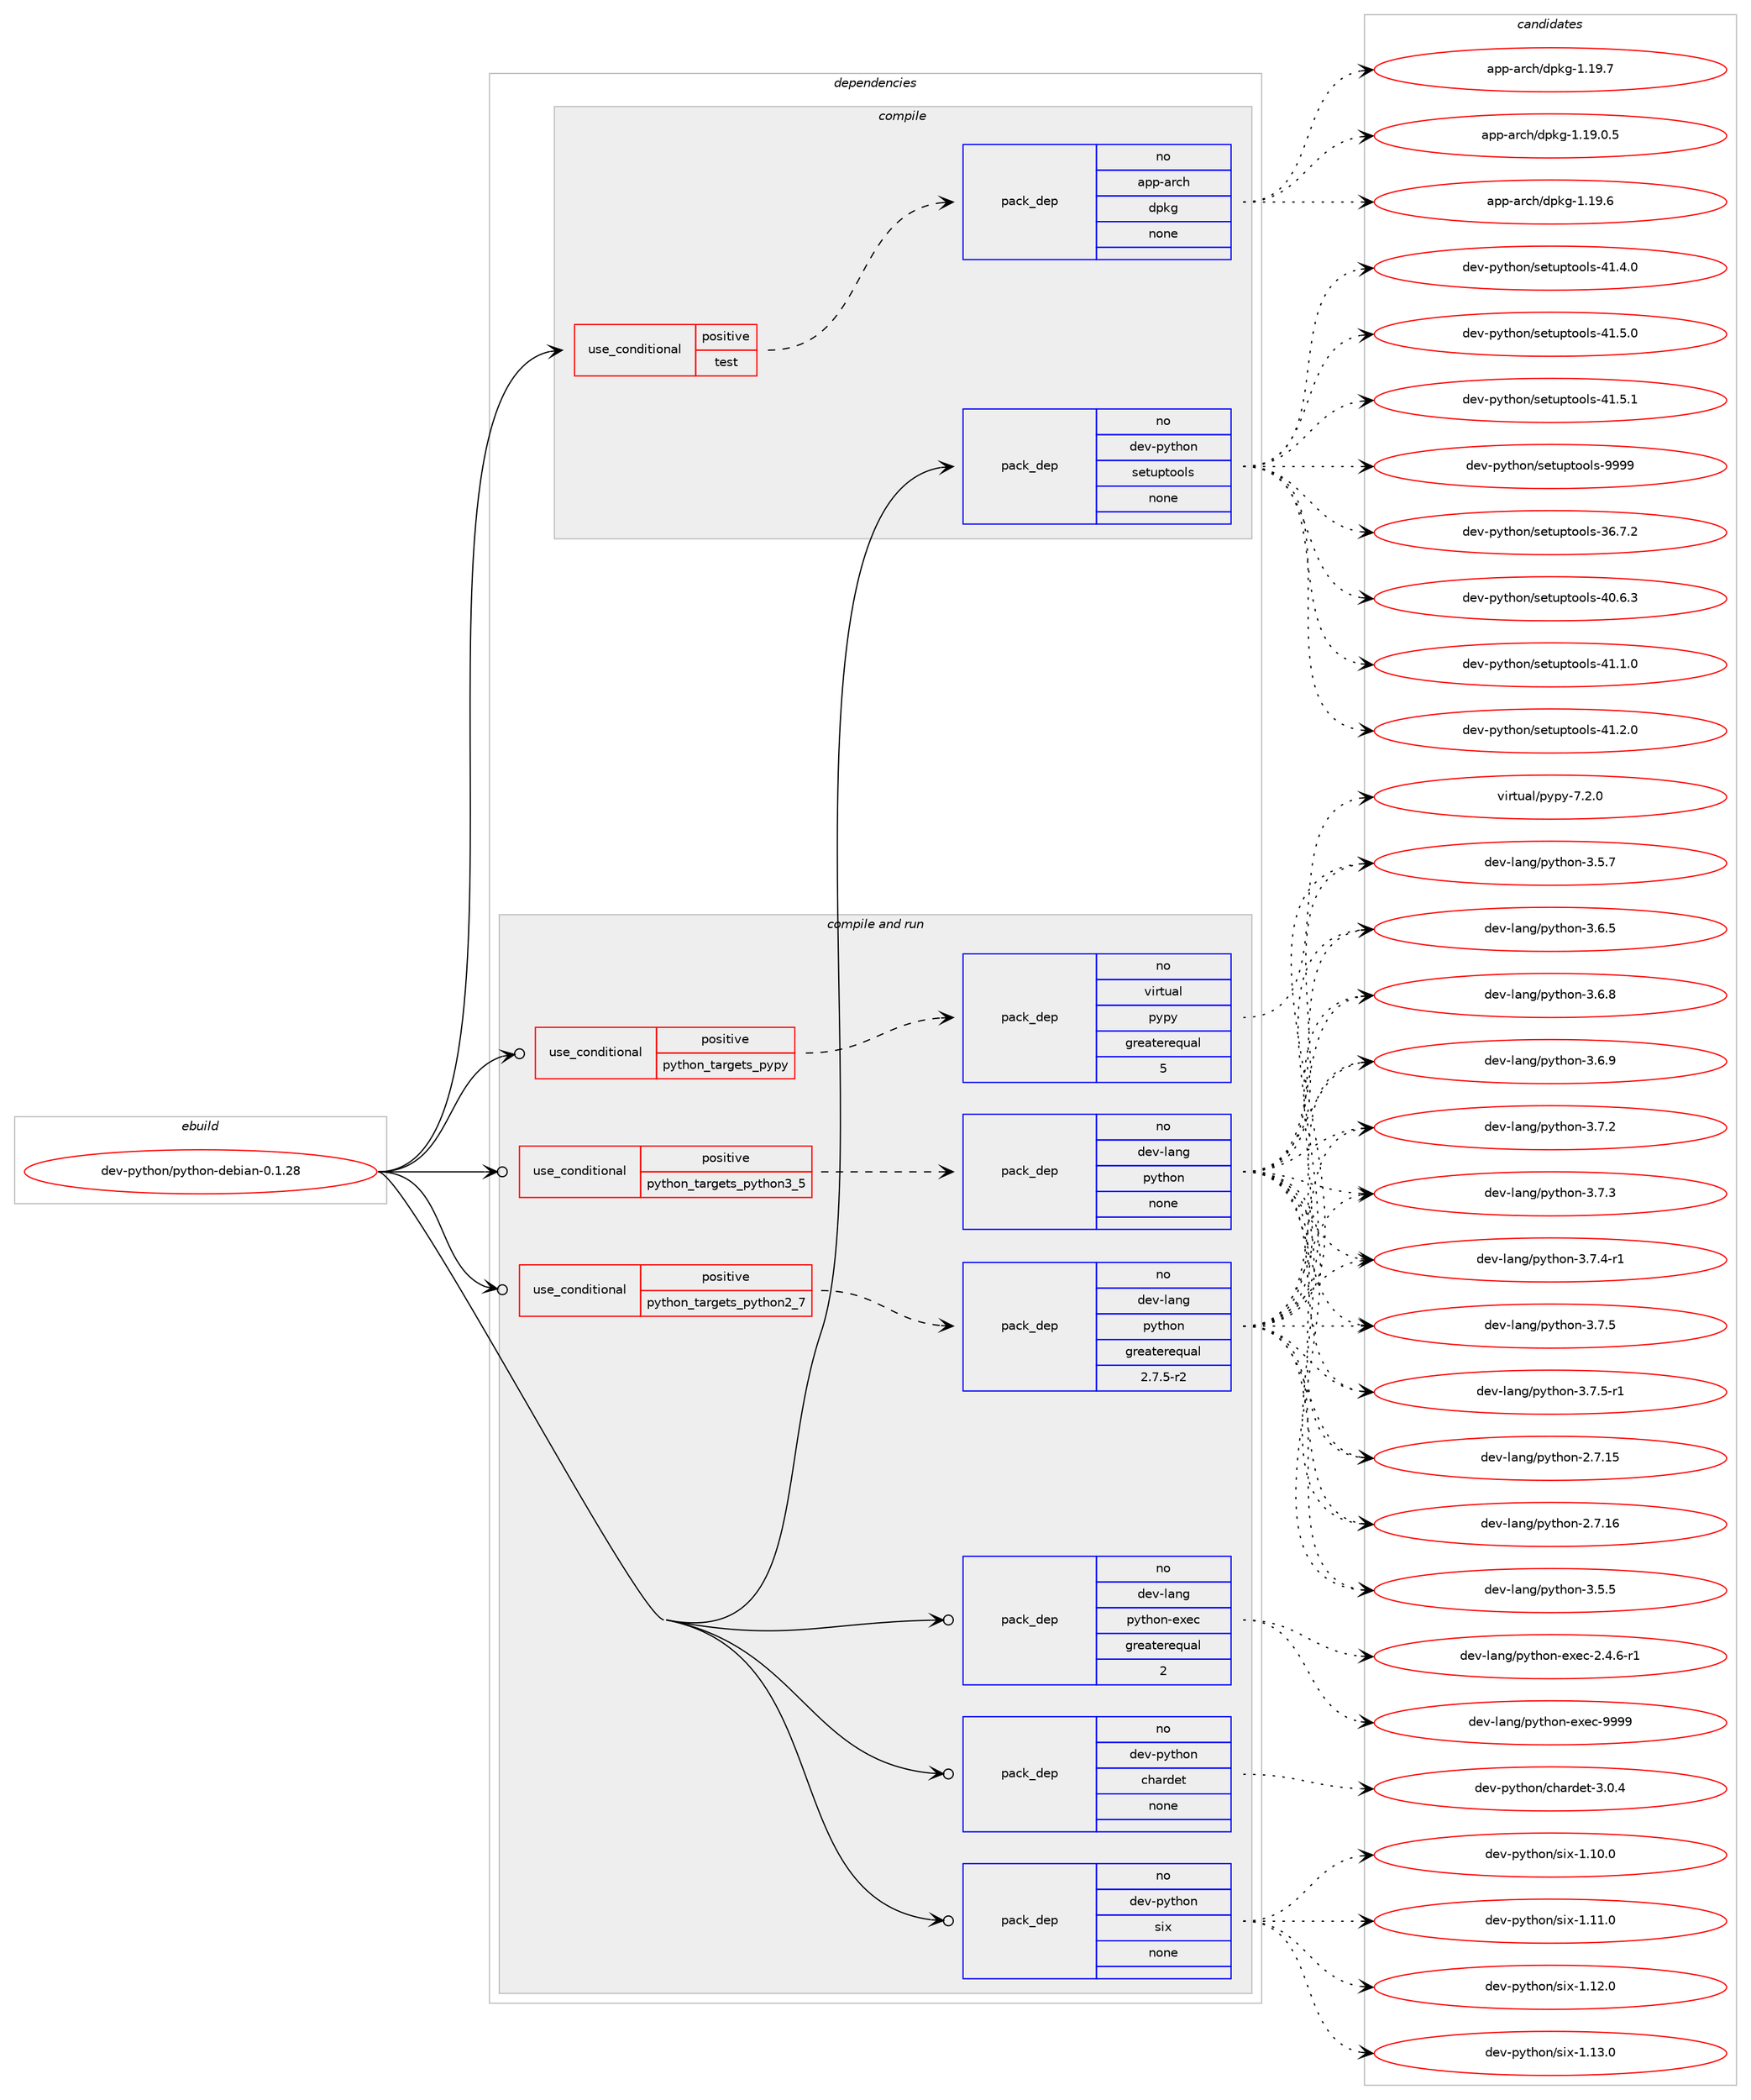 digraph prolog {

# *************
# Graph options
# *************

newrank=true;
concentrate=true;
compound=true;
graph [rankdir=LR,fontname=Helvetica,fontsize=10,ranksep=1.5];#, ranksep=2.5, nodesep=0.2];
edge  [arrowhead=vee];
node  [fontname=Helvetica,fontsize=10];

# **********
# The ebuild
# **********

subgraph cluster_leftcol {
color=gray;
rank=same;
label=<<i>ebuild</i>>;
id [label="dev-python/python-debian-0.1.28", color=red, width=4, href="../dev-python/python-debian-0.1.28.svg"];
}

# ****************
# The dependencies
# ****************

subgraph cluster_midcol {
color=gray;
label=<<i>dependencies</i>>;
subgraph cluster_compile {
fillcolor="#eeeeee";
style=filled;
label=<<i>compile</i>>;
subgraph cond147419 {
dependency630658 [label=<<TABLE BORDER="0" CELLBORDER="1" CELLSPACING="0" CELLPADDING="4"><TR><TD ROWSPAN="3" CELLPADDING="10">use_conditional</TD></TR><TR><TD>positive</TD></TR><TR><TD>test</TD></TR></TABLE>>, shape=none, color=red];
subgraph pack471368 {
dependency630659 [label=<<TABLE BORDER="0" CELLBORDER="1" CELLSPACING="0" CELLPADDING="4" WIDTH="220"><TR><TD ROWSPAN="6" CELLPADDING="30">pack_dep</TD></TR><TR><TD WIDTH="110">no</TD></TR><TR><TD>app-arch</TD></TR><TR><TD>dpkg</TD></TR><TR><TD>none</TD></TR><TR><TD></TD></TR></TABLE>>, shape=none, color=blue];
}
dependency630658:e -> dependency630659:w [weight=20,style="dashed",arrowhead="vee"];
}
id:e -> dependency630658:w [weight=20,style="solid",arrowhead="vee"];
subgraph pack471369 {
dependency630660 [label=<<TABLE BORDER="0" CELLBORDER="1" CELLSPACING="0" CELLPADDING="4" WIDTH="220"><TR><TD ROWSPAN="6" CELLPADDING="30">pack_dep</TD></TR><TR><TD WIDTH="110">no</TD></TR><TR><TD>dev-python</TD></TR><TR><TD>setuptools</TD></TR><TR><TD>none</TD></TR><TR><TD></TD></TR></TABLE>>, shape=none, color=blue];
}
id:e -> dependency630660:w [weight=20,style="solid",arrowhead="vee"];
}
subgraph cluster_compileandrun {
fillcolor="#eeeeee";
style=filled;
label=<<i>compile and run</i>>;
subgraph cond147420 {
dependency630661 [label=<<TABLE BORDER="0" CELLBORDER="1" CELLSPACING="0" CELLPADDING="4"><TR><TD ROWSPAN="3" CELLPADDING="10">use_conditional</TD></TR><TR><TD>positive</TD></TR><TR><TD>python_targets_pypy</TD></TR></TABLE>>, shape=none, color=red];
subgraph pack471370 {
dependency630662 [label=<<TABLE BORDER="0" CELLBORDER="1" CELLSPACING="0" CELLPADDING="4" WIDTH="220"><TR><TD ROWSPAN="6" CELLPADDING="30">pack_dep</TD></TR><TR><TD WIDTH="110">no</TD></TR><TR><TD>virtual</TD></TR><TR><TD>pypy</TD></TR><TR><TD>greaterequal</TD></TR><TR><TD>5</TD></TR></TABLE>>, shape=none, color=blue];
}
dependency630661:e -> dependency630662:w [weight=20,style="dashed",arrowhead="vee"];
}
id:e -> dependency630661:w [weight=20,style="solid",arrowhead="odotvee"];
subgraph cond147421 {
dependency630663 [label=<<TABLE BORDER="0" CELLBORDER="1" CELLSPACING="0" CELLPADDING="4"><TR><TD ROWSPAN="3" CELLPADDING="10">use_conditional</TD></TR><TR><TD>positive</TD></TR><TR><TD>python_targets_python2_7</TD></TR></TABLE>>, shape=none, color=red];
subgraph pack471371 {
dependency630664 [label=<<TABLE BORDER="0" CELLBORDER="1" CELLSPACING="0" CELLPADDING="4" WIDTH="220"><TR><TD ROWSPAN="6" CELLPADDING="30">pack_dep</TD></TR><TR><TD WIDTH="110">no</TD></TR><TR><TD>dev-lang</TD></TR><TR><TD>python</TD></TR><TR><TD>greaterequal</TD></TR><TR><TD>2.7.5-r2</TD></TR></TABLE>>, shape=none, color=blue];
}
dependency630663:e -> dependency630664:w [weight=20,style="dashed",arrowhead="vee"];
}
id:e -> dependency630663:w [weight=20,style="solid",arrowhead="odotvee"];
subgraph cond147422 {
dependency630665 [label=<<TABLE BORDER="0" CELLBORDER="1" CELLSPACING="0" CELLPADDING="4"><TR><TD ROWSPAN="3" CELLPADDING="10">use_conditional</TD></TR><TR><TD>positive</TD></TR><TR><TD>python_targets_python3_5</TD></TR></TABLE>>, shape=none, color=red];
subgraph pack471372 {
dependency630666 [label=<<TABLE BORDER="0" CELLBORDER="1" CELLSPACING="0" CELLPADDING="4" WIDTH="220"><TR><TD ROWSPAN="6" CELLPADDING="30">pack_dep</TD></TR><TR><TD WIDTH="110">no</TD></TR><TR><TD>dev-lang</TD></TR><TR><TD>python</TD></TR><TR><TD>none</TD></TR><TR><TD></TD></TR></TABLE>>, shape=none, color=blue];
}
dependency630665:e -> dependency630666:w [weight=20,style="dashed",arrowhead="vee"];
}
id:e -> dependency630665:w [weight=20,style="solid",arrowhead="odotvee"];
subgraph pack471373 {
dependency630667 [label=<<TABLE BORDER="0" CELLBORDER="1" CELLSPACING="0" CELLPADDING="4" WIDTH="220"><TR><TD ROWSPAN="6" CELLPADDING="30">pack_dep</TD></TR><TR><TD WIDTH="110">no</TD></TR><TR><TD>dev-lang</TD></TR><TR><TD>python-exec</TD></TR><TR><TD>greaterequal</TD></TR><TR><TD>2</TD></TR></TABLE>>, shape=none, color=blue];
}
id:e -> dependency630667:w [weight=20,style="solid",arrowhead="odotvee"];
subgraph pack471374 {
dependency630668 [label=<<TABLE BORDER="0" CELLBORDER="1" CELLSPACING="0" CELLPADDING="4" WIDTH="220"><TR><TD ROWSPAN="6" CELLPADDING="30">pack_dep</TD></TR><TR><TD WIDTH="110">no</TD></TR><TR><TD>dev-python</TD></TR><TR><TD>chardet</TD></TR><TR><TD>none</TD></TR><TR><TD></TD></TR></TABLE>>, shape=none, color=blue];
}
id:e -> dependency630668:w [weight=20,style="solid",arrowhead="odotvee"];
subgraph pack471375 {
dependency630669 [label=<<TABLE BORDER="0" CELLBORDER="1" CELLSPACING="0" CELLPADDING="4" WIDTH="220"><TR><TD ROWSPAN="6" CELLPADDING="30">pack_dep</TD></TR><TR><TD WIDTH="110">no</TD></TR><TR><TD>dev-python</TD></TR><TR><TD>six</TD></TR><TR><TD>none</TD></TR><TR><TD></TD></TR></TABLE>>, shape=none, color=blue];
}
id:e -> dependency630669:w [weight=20,style="solid",arrowhead="odotvee"];
}
subgraph cluster_run {
fillcolor="#eeeeee";
style=filled;
label=<<i>run</i>>;
}
}

# **************
# The candidates
# **************

subgraph cluster_choices {
rank=same;
color=gray;
label=<<i>candidates</i>>;

subgraph choice471368 {
color=black;
nodesep=1;
choice9711211245971149910447100112107103454946495746484653 [label="app-arch/dpkg-1.19.0.5", color=red, width=4,href="../app-arch/dpkg-1.19.0.5.svg"];
choice971121124597114991044710011210710345494649574654 [label="app-arch/dpkg-1.19.6", color=red, width=4,href="../app-arch/dpkg-1.19.6.svg"];
choice971121124597114991044710011210710345494649574655 [label="app-arch/dpkg-1.19.7", color=red, width=4,href="../app-arch/dpkg-1.19.7.svg"];
dependency630659:e -> choice9711211245971149910447100112107103454946495746484653:w [style=dotted,weight="100"];
dependency630659:e -> choice971121124597114991044710011210710345494649574654:w [style=dotted,weight="100"];
dependency630659:e -> choice971121124597114991044710011210710345494649574655:w [style=dotted,weight="100"];
}
subgraph choice471369 {
color=black;
nodesep=1;
choice100101118451121211161041111104711510111611711211611111110811545515446554650 [label="dev-python/setuptools-36.7.2", color=red, width=4,href="../dev-python/setuptools-36.7.2.svg"];
choice100101118451121211161041111104711510111611711211611111110811545524846544651 [label="dev-python/setuptools-40.6.3", color=red, width=4,href="../dev-python/setuptools-40.6.3.svg"];
choice100101118451121211161041111104711510111611711211611111110811545524946494648 [label="dev-python/setuptools-41.1.0", color=red, width=4,href="../dev-python/setuptools-41.1.0.svg"];
choice100101118451121211161041111104711510111611711211611111110811545524946504648 [label="dev-python/setuptools-41.2.0", color=red, width=4,href="../dev-python/setuptools-41.2.0.svg"];
choice100101118451121211161041111104711510111611711211611111110811545524946524648 [label="dev-python/setuptools-41.4.0", color=red, width=4,href="../dev-python/setuptools-41.4.0.svg"];
choice100101118451121211161041111104711510111611711211611111110811545524946534648 [label="dev-python/setuptools-41.5.0", color=red, width=4,href="../dev-python/setuptools-41.5.0.svg"];
choice100101118451121211161041111104711510111611711211611111110811545524946534649 [label="dev-python/setuptools-41.5.1", color=red, width=4,href="../dev-python/setuptools-41.5.1.svg"];
choice10010111845112121116104111110471151011161171121161111111081154557575757 [label="dev-python/setuptools-9999", color=red, width=4,href="../dev-python/setuptools-9999.svg"];
dependency630660:e -> choice100101118451121211161041111104711510111611711211611111110811545515446554650:w [style=dotted,weight="100"];
dependency630660:e -> choice100101118451121211161041111104711510111611711211611111110811545524846544651:w [style=dotted,weight="100"];
dependency630660:e -> choice100101118451121211161041111104711510111611711211611111110811545524946494648:w [style=dotted,weight="100"];
dependency630660:e -> choice100101118451121211161041111104711510111611711211611111110811545524946504648:w [style=dotted,weight="100"];
dependency630660:e -> choice100101118451121211161041111104711510111611711211611111110811545524946524648:w [style=dotted,weight="100"];
dependency630660:e -> choice100101118451121211161041111104711510111611711211611111110811545524946534648:w [style=dotted,weight="100"];
dependency630660:e -> choice100101118451121211161041111104711510111611711211611111110811545524946534649:w [style=dotted,weight="100"];
dependency630660:e -> choice10010111845112121116104111110471151011161171121161111111081154557575757:w [style=dotted,weight="100"];
}
subgraph choice471370 {
color=black;
nodesep=1;
choice1181051141161179710847112121112121455546504648 [label="virtual/pypy-7.2.0", color=red, width=4,href="../virtual/pypy-7.2.0.svg"];
dependency630662:e -> choice1181051141161179710847112121112121455546504648:w [style=dotted,weight="100"];
}
subgraph choice471371 {
color=black;
nodesep=1;
choice10010111845108971101034711212111610411111045504655464953 [label="dev-lang/python-2.7.15", color=red, width=4,href="../dev-lang/python-2.7.15.svg"];
choice10010111845108971101034711212111610411111045504655464954 [label="dev-lang/python-2.7.16", color=red, width=4,href="../dev-lang/python-2.7.16.svg"];
choice100101118451089711010347112121116104111110455146534653 [label="dev-lang/python-3.5.5", color=red, width=4,href="../dev-lang/python-3.5.5.svg"];
choice100101118451089711010347112121116104111110455146534655 [label="dev-lang/python-3.5.7", color=red, width=4,href="../dev-lang/python-3.5.7.svg"];
choice100101118451089711010347112121116104111110455146544653 [label="dev-lang/python-3.6.5", color=red, width=4,href="../dev-lang/python-3.6.5.svg"];
choice100101118451089711010347112121116104111110455146544656 [label="dev-lang/python-3.6.8", color=red, width=4,href="../dev-lang/python-3.6.8.svg"];
choice100101118451089711010347112121116104111110455146544657 [label="dev-lang/python-3.6.9", color=red, width=4,href="../dev-lang/python-3.6.9.svg"];
choice100101118451089711010347112121116104111110455146554650 [label="dev-lang/python-3.7.2", color=red, width=4,href="../dev-lang/python-3.7.2.svg"];
choice100101118451089711010347112121116104111110455146554651 [label="dev-lang/python-3.7.3", color=red, width=4,href="../dev-lang/python-3.7.3.svg"];
choice1001011184510897110103471121211161041111104551465546524511449 [label="dev-lang/python-3.7.4-r1", color=red, width=4,href="../dev-lang/python-3.7.4-r1.svg"];
choice100101118451089711010347112121116104111110455146554653 [label="dev-lang/python-3.7.5", color=red, width=4,href="../dev-lang/python-3.7.5.svg"];
choice1001011184510897110103471121211161041111104551465546534511449 [label="dev-lang/python-3.7.5-r1", color=red, width=4,href="../dev-lang/python-3.7.5-r1.svg"];
dependency630664:e -> choice10010111845108971101034711212111610411111045504655464953:w [style=dotted,weight="100"];
dependency630664:e -> choice10010111845108971101034711212111610411111045504655464954:w [style=dotted,weight="100"];
dependency630664:e -> choice100101118451089711010347112121116104111110455146534653:w [style=dotted,weight="100"];
dependency630664:e -> choice100101118451089711010347112121116104111110455146534655:w [style=dotted,weight="100"];
dependency630664:e -> choice100101118451089711010347112121116104111110455146544653:w [style=dotted,weight="100"];
dependency630664:e -> choice100101118451089711010347112121116104111110455146544656:w [style=dotted,weight="100"];
dependency630664:e -> choice100101118451089711010347112121116104111110455146544657:w [style=dotted,weight="100"];
dependency630664:e -> choice100101118451089711010347112121116104111110455146554650:w [style=dotted,weight="100"];
dependency630664:e -> choice100101118451089711010347112121116104111110455146554651:w [style=dotted,weight="100"];
dependency630664:e -> choice1001011184510897110103471121211161041111104551465546524511449:w [style=dotted,weight="100"];
dependency630664:e -> choice100101118451089711010347112121116104111110455146554653:w [style=dotted,weight="100"];
dependency630664:e -> choice1001011184510897110103471121211161041111104551465546534511449:w [style=dotted,weight="100"];
}
subgraph choice471372 {
color=black;
nodesep=1;
choice10010111845108971101034711212111610411111045504655464953 [label="dev-lang/python-2.7.15", color=red, width=4,href="../dev-lang/python-2.7.15.svg"];
choice10010111845108971101034711212111610411111045504655464954 [label="dev-lang/python-2.7.16", color=red, width=4,href="../dev-lang/python-2.7.16.svg"];
choice100101118451089711010347112121116104111110455146534653 [label="dev-lang/python-3.5.5", color=red, width=4,href="../dev-lang/python-3.5.5.svg"];
choice100101118451089711010347112121116104111110455146534655 [label="dev-lang/python-3.5.7", color=red, width=4,href="../dev-lang/python-3.5.7.svg"];
choice100101118451089711010347112121116104111110455146544653 [label="dev-lang/python-3.6.5", color=red, width=4,href="../dev-lang/python-3.6.5.svg"];
choice100101118451089711010347112121116104111110455146544656 [label="dev-lang/python-3.6.8", color=red, width=4,href="../dev-lang/python-3.6.8.svg"];
choice100101118451089711010347112121116104111110455146544657 [label="dev-lang/python-3.6.9", color=red, width=4,href="../dev-lang/python-3.6.9.svg"];
choice100101118451089711010347112121116104111110455146554650 [label="dev-lang/python-3.7.2", color=red, width=4,href="../dev-lang/python-3.7.2.svg"];
choice100101118451089711010347112121116104111110455146554651 [label="dev-lang/python-3.7.3", color=red, width=4,href="../dev-lang/python-3.7.3.svg"];
choice1001011184510897110103471121211161041111104551465546524511449 [label="dev-lang/python-3.7.4-r1", color=red, width=4,href="../dev-lang/python-3.7.4-r1.svg"];
choice100101118451089711010347112121116104111110455146554653 [label="dev-lang/python-3.7.5", color=red, width=4,href="../dev-lang/python-3.7.5.svg"];
choice1001011184510897110103471121211161041111104551465546534511449 [label="dev-lang/python-3.7.5-r1", color=red, width=4,href="../dev-lang/python-3.7.5-r1.svg"];
dependency630666:e -> choice10010111845108971101034711212111610411111045504655464953:w [style=dotted,weight="100"];
dependency630666:e -> choice10010111845108971101034711212111610411111045504655464954:w [style=dotted,weight="100"];
dependency630666:e -> choice100101118451089711010347112121116104111110455146534653:w [style=dotted,weight="100"];
dependency630666:e -> choice100101118451089711010347112121116104111110455146534655:w [style=dotted,weight="100"];
dependency630666:e -> choice100101118451089711010347112121116104111110455146544653:w [style=dotted,weight="100"];
dependency630666:e -> choice100101118451089711010347112121116104111110455146544656:w [style=dotted,weight="100"];
dependency630666:e -> choice100101118451089711010347112121116104111110455146544657:w [style=dotted,weight="100"];
dependency630666:e -> choice100101118451089711010347112121116104111110455146554650:w [style=dotted,weight="100"];
dependency630666:e -> choice100101118451089711010347112121116104111110455146554651:w [style=dotted,weight="100"];
dependency630666:e -> choice1001011184510897110103471121211161041111104551465546524511449:w [style=dotted,weight="100"];
dependency630666:e -> choice100101118451089711010347112121116104111110455146554653:w [style=dotted,weight="100"];
dependency630666:e -> choice1001011184510897110103471121211161041111104551465546534511449:w [style=dotted,weight="100"];
}
subgraph choice471373 {
color=black;
nodesep=1;
choice10010111845108971101034711212111610411111045101120101994550465246544511449 [label="dev-lang/python-exec-2.4.6-r1", color=red, width=4,href="../dev-lang/python-exec-2.4.6-r1.svg"];
choice10010111845108971101034711212111610411111045101120101994557575757 [label="dev-lang/python-exec-9999", color=red, width=4,href="../dev-lang/python-exec-9999.svg"];
dependency630667:e -> choice10010111845108971101034711212111610411111045101120101994550465246544511449:w [style=dotted,weight="100"];
dependency630667:e -> choice10010111845108971101034711212111610411111045101120101994557575757:w [style=dotted,weight="100"];
}
subgraph choice471374 {
color=black;
nodesep=1;
choice10010111845112121116104111110479910497114100101116455146484652 [label="dev-python/chardet-3.0.4", color=red, width=4,href="../dev-python/chardet-3.0.4.svg"];
dependency630668:e -> choice10010111845112121116104111110479910497114100101116455146484652:w [style=dotted,weight="100"];
}
subgraph choice471375 {
color=black;
nodesep=1;
choice100101118451121211161041111104711510512045494649484648 [label="dev-python/six-1.10.0", color=red, width=4,href="../dev-python/six-1.10.0.svg"];
choice100101118451121211161041111104711510512045494649494648 [label="dev-python/six-1.11.0", color=red, width=4,href="../dev-python/six-1.11.0.svg"];
choice100101118451121211161041111104711510512045494649504648 [label="dev-python/six-1.12.0", color=red, width=4,href="../dev-python/six-1.12.0.svg"];
choice100101118451121211161041111104711510512045494649514648 [label="dev-python/six-1.13.0", color=red, width=4,href="../dev-python/six-1.13.0.svg"];
dependency630669:e -> choice100101118451121211161041111104711510512045494649484648:w [style=dotted,weight="100"];
dependency630669:e -> choice100101118451121211161041111104711510512045494649494648:w [style=dotted,weight="100"];
dependency630669:e -> choice100101118451121211161041111104711510512045494649504648:w [style=dotted,weight="100"];
dependency630669:e -> choice100101118451121211161041111104711510512045494649514648:w [style=dotted,weight="100"];
}
}

}
